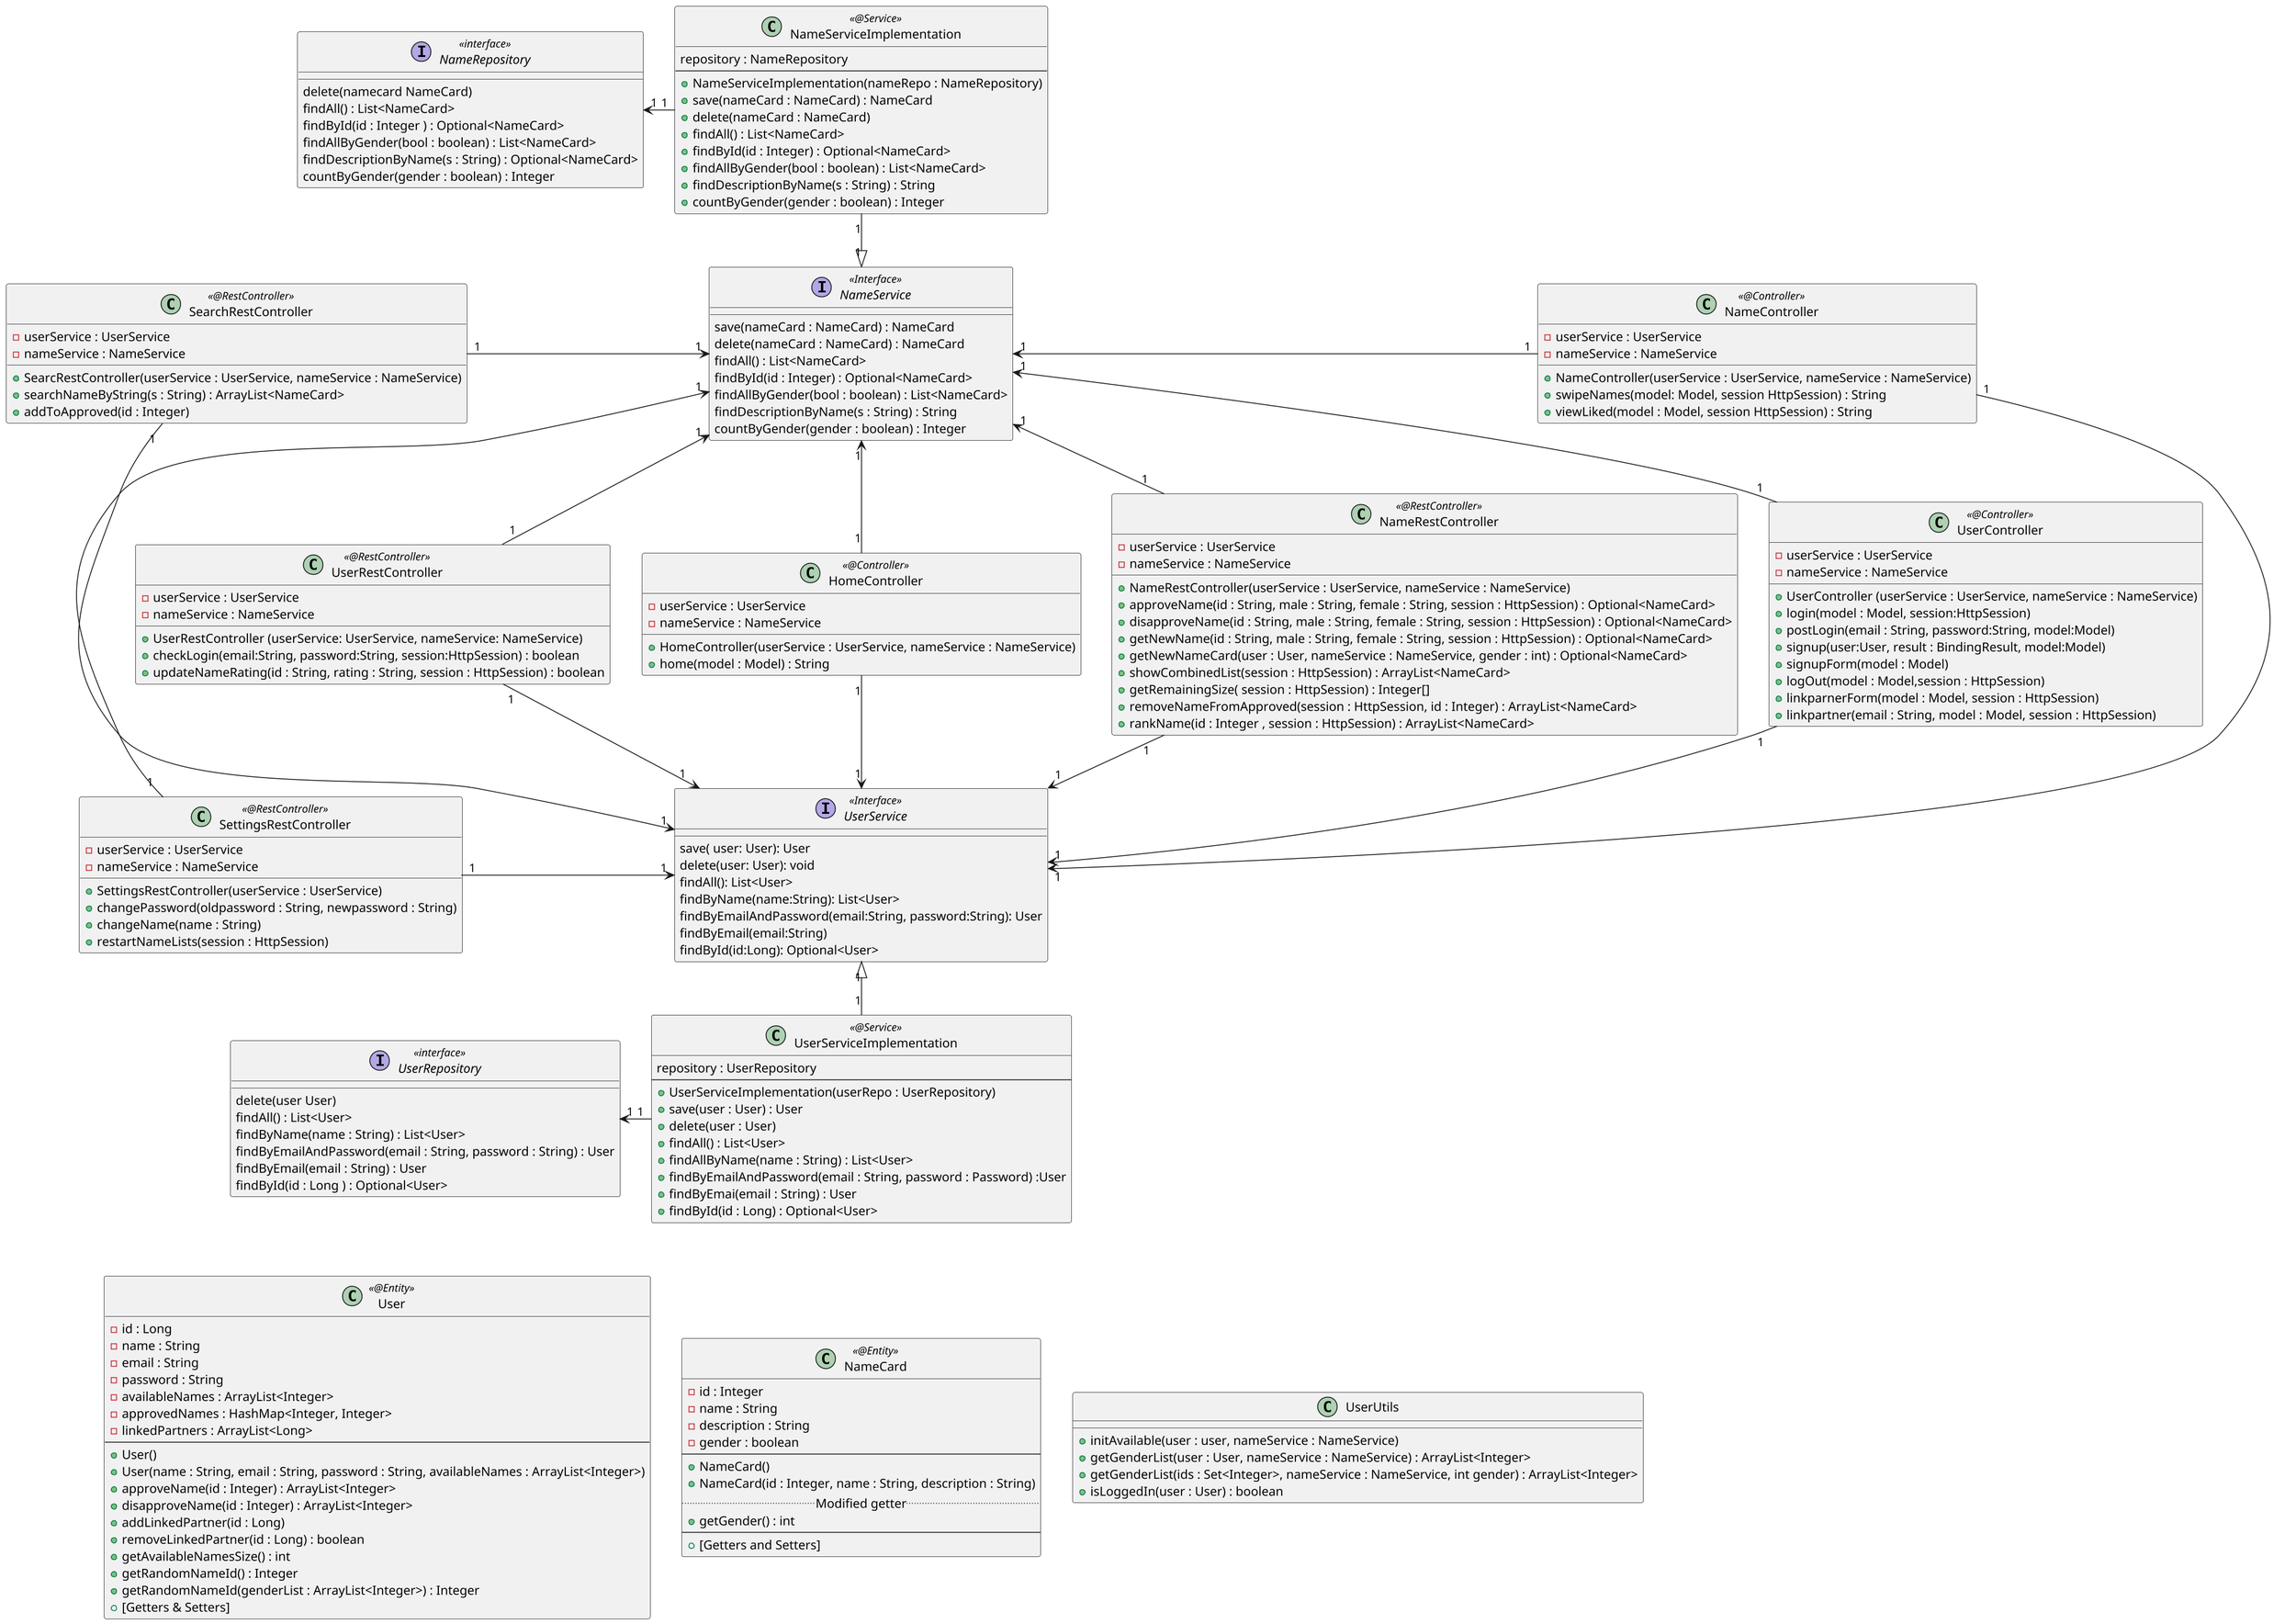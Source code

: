 @startuml Nafnaneistar
scale 1.5
Class  User <<@Entity >> {
    -id : Long
    -name : String
    -email : String
    -password : String
    -availableNames : ArrayList<Integer>
    -approvedNames : HashMap<Integer, Integer>
    -linkedPartners : ArrayList<Long>
    --
    +User()
    +User(name : String, email : String, password : String, availableNames : ArrayList<Integer>)
    +approveName(id : Integer) : ArrayList<Integer>
    +disapproveName(id : Integer) : ArrayList<Integer>
    +addLinkedPartner(id : Long)
    +removeLinkedPartner(id : Long) : boolean
    +getAvailableNamesSize() : int
    +getRandomNameId() : Integer
    +getRandomNameId(genderList : ArrayList<Integer>) : Integer
    +[Getters & Setters]
}
Class NameCard <<@Entity>> {
    -id : Integer
    -name : String
    -description : String
    -gender : boolean
    --
    +NameCard()
    +NameCard(id : Integer, name : String, description : String)
    .. Modified getter ..
    +getGender() : int
    --
    +[Getters and Setters]
}

class NameController <<@Controller>> {
    -userService : UserService
    -nameService : NameService
    +NameController(userService : UserService, nameService : NameService)
    +swipeNames(model: Model, session HttpSession) : String
    +viewLiked(model : Model, session HttpSession) : String
}

class HomeController <<@Controller>> {
    -userService : UserService
    -nameService : NameService
    +HomeController(userService : UserService, nameService : NameService)
    +home(model : Model) : String
}

class NameRestController <<@RestController>> {
    -userService : UserService
    -nameService : NameService
    +NameRestController(userService : UserService, nameService : NameService)
    +approveName(id : String, male : String, female : String, session : HttpSession) : Optional<NameCard>
    +disapproveName(id : String, male : String, female : String, session : HttpSession) : Optional<NameCard>
    +getNewName(id : String, male : String, female : String, session : HttpSession) : Optional<NameCard>
    +getNewNameCard(user : User, nameService : NameService, gender : int) : Optional<NameCard>
    +showCombinedList(session : HttpSession) : ArrayList<NameCard>
    +getRemainingSize( session : HttpSession) : Integer[]
    +removeNameFromApproved(session : HttpSession, id : Integer) : ArrayList<NameCard>
    +rankName(id : Integer , session : HttpSession) : ArrayList<NameCard>
}

class UserController <<@Controller>> {
    -userService : UserService
    -nameService : NameService
    +UserController (userService : UserService, nameService : NameService)
    +login(model : Model, session:HttpSession)
    +postLogin(email : String, password:String, model:Model)
    +signup(user:User, result : BindingResult, model:Model)
    +signupForm(model : Model)
    +logOut(model : Model,session : HttpSession)
    +linkparnerForm(model : Model, session : HttpSession)
    +linkpartner(email : String, model : Model, session : HttpSession)

}

class UserRestController <<@RestController>> {
    -userService : UserService
    -nameService : NameService
    +UserRestController (userService: UserService, nameService: NameService)
    +checkLogin(email:String, password:String, session:HttpSession) : boolean
    +updateNameRating(id : String, rating : String, session : HttpSession) : boolean 
}

Interface UserService <<Interface>> {
    save( user: User): User
    delete(user: User): void
    findAll(): List<User>
    findByName(name:String): List<User>
    findByEmailAndPassword(email:String, password:String): User
    findByEmail(email:String)
    findById(id:Long): Optional<User>
}
class UserServiceImplementation <<@Service>> {
    repository : UserRepository
    --
    +UserServiceImplementation(userRepo : UserRepository)
    +save(user : User) : User
    +delete(user : User)
    +findAll() : List<User>
    +findAllByName(name : String) : List<User>
    +findByEmailAndPassword(email : String, password : Password) :User
    +findByEmai(email : String) : User
    +findById(id : Long) : Optional<User>
}


Interface NameRepository<<interface>> {
    delete(namecard NameCard)
    findAll() : List<NameCard>
    findById(id : Integer ) : Optional<NameCard>
    findAllByGender(bool : boolean) : List<NameCard>
    findDescriptionByName(s : String) : Optional<NameCard>
    countByGender(gender : boolean) : Integer

}

Interface UserRepository<<interface>> {
    delete(user User)
    findAll() : List<User>
    findByName(name : String) : List<User>
    findByEmailAndPassword(email : String, password : String) : User
    findByEmail(email : String) : User
    findById(id : Long ) : Optional<User>
}

Interface NameService <<Interface>> {
    save(nameCard : NameCard) : NameCard
    delete(nameCard : NameCard) : NameCard
    findAll() : List<NameCard>
    findById(id : Integer) : Optional<NameCard>
    findAllByGender(bool : boolean) : List<NameCard>
    findDescriptionByName(s : String) : String
    countByGender(gender : boolean) : Integer
}

class NameServiceImplementation <<@Service>> {
    repository : NameRepository
    --
    +NameServiceImplementation(nameRepo : NameRepository)
    +save(nameCard : NameCard) : NameCard
    +delete(nameCard : NameCard)
    +findAll() : List<NameCard>
    +findById(id : Integer) : Optional<NameCard>
    +findAllByGender(bool : boolean) : List<NameCard>
    +findDescriptionByName(s : String) : String
    +countByGender(gender : boolean) : Integer
}

class UserUtils {
    +initAvailable(user : user, nameService : NameService)
    +getGenderList(user : User, nameService : NameService) : ArrayList<Integer>
    +getGenderList(ids : Set<Integer>, nameService : NameService, int gender) : ArrayList<Integer>
    +isLoggedIn(user : User) : boolean
}

class SearchRestController<<@RestController>> {
    -userService : UserService
    -nameService : NameService
    +SearcRestController(userService : UserService, nameService : NameService)
    +searchNameByString(s : String) : ArrayList<NameCard>
    +addToApproved(id : Integer)
}

class SettingsRestController<<@RestController>> {
    -userService : UserService
    -nameService : NameService
    +SettingsRestController(userService : UserService)
    +changePassword(oldpassword : String, newpassword : String)
    +changeName(name : String)
    +restartNameLists(session : HttpSession)

}

NameServiceImplementation "1" --|> "1" NameService
UserServiceImplementation "1" -up-|> "1" UserService

NameRepository "1" <- "1" NameServiceImplementation
UserServiceImplementation "1" -l-> "1" UserRepository

UserController "1" --> "1" UserService 
NameController "1" --> "1" UserService
SettingsRestController "1" -r-> "1" UserService

UserRestController "1" --> "1" UserService
NameService "1" <-- "1" UserRestController

NameService "1" <-- "1" HomeController
HomeController "1" --> "1" UserService

NameService "1" <- "1" NameController
NameService "1" <-- "1" UserController

NameService "1" <-- "1" SettingsRestController

NameService "1" <-- "1" NameRestController
NameRestController "1" --> "1" UserService

SearchRestController "1" -> "1" UserService 
SearchRestController "1" -> "1"  NameService

UserServiceImplementation -[hidden]-> NameCard
NameCard -[hidden]> UserUtils
User -[hidden]> NameCard


@enduml